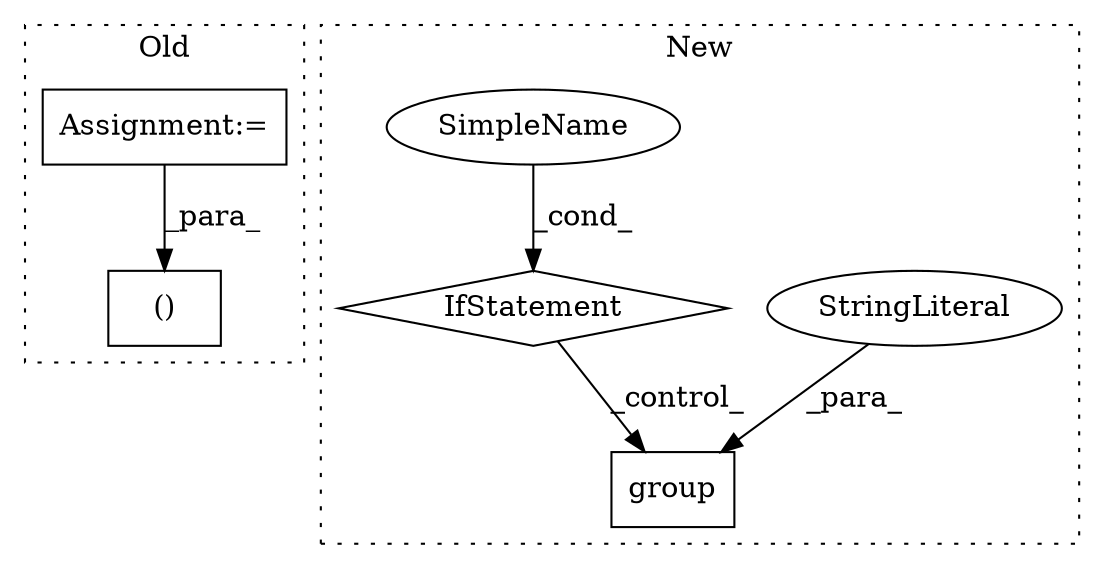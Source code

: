digraph G {
subgraph cluster0 {
1 [label="()" a="106" s="14810" l="148" shape="box"];
4 [label="Assignment:=" a="7" s="14933" l="22" shape="box"];
label = "Old";
style="dotted";
}
subgraph cluster1 {
2 [label="group" a="32" s="16021,16032" l="6,1" shape="box"];
3 [label="StringLiteral" a="45" s="16027" l="5" shape="ellipse"];
5 [label="IfStatement" a="25" s="16109" l="27" shape="diamond"];
6 [label="SimpleName" a="42" s="16131" l="5" shape="ellipse"];
label = "New";
style="dotted";
}
3 -> 2 [label="_para_"];
4 -> 1 [label="_para_"];
5 -> 2 [label="_control_"];
6 -> 5 [label="_cond_"];
}